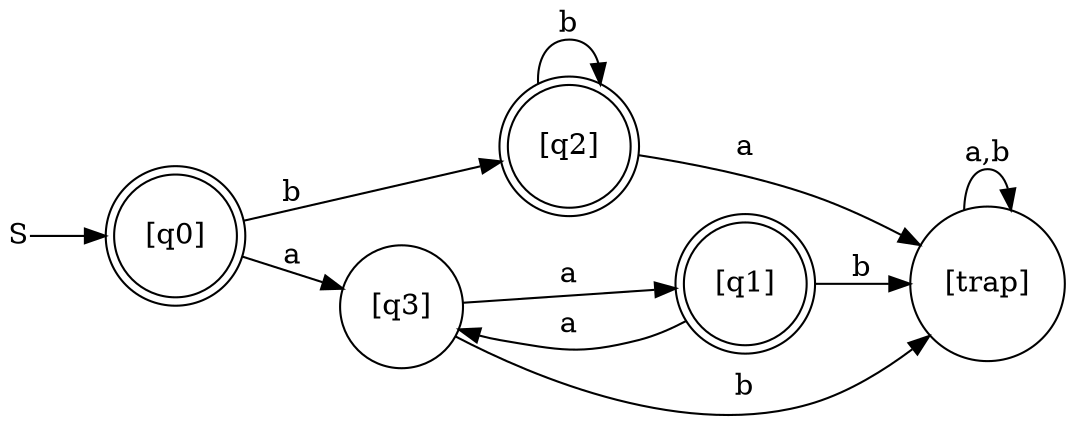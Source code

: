 digraph cinite_state_machine {
rankdir=LR;
size="50,50"
node [shape = doublecircle]; "[q0]" "[q1]" "[q2]" ;
node [shape = circle]; "[q0]";
node [shape = plain]; "S";
"S" -> "[q0]";
node [shape = circle];
"[q0]" -> "[q2]" [label = "b"];
"[q0]" -> "[q3]" [label = "a"];
"[q1]" -> "[q3]" [label = "a"];
"[q1]" -> "[trap]" [label = "b"];
"[q2]" -> "[q2]" [label = "b"];
"[q2]" -> "[trap]" [label = "a"];
"[q3]" -> "[q1]" [label = "a"];
"[q3]" -> "[trap]" [label = "b"];
"[trap]" -> "[trap]" [label = "a,b"];
}
